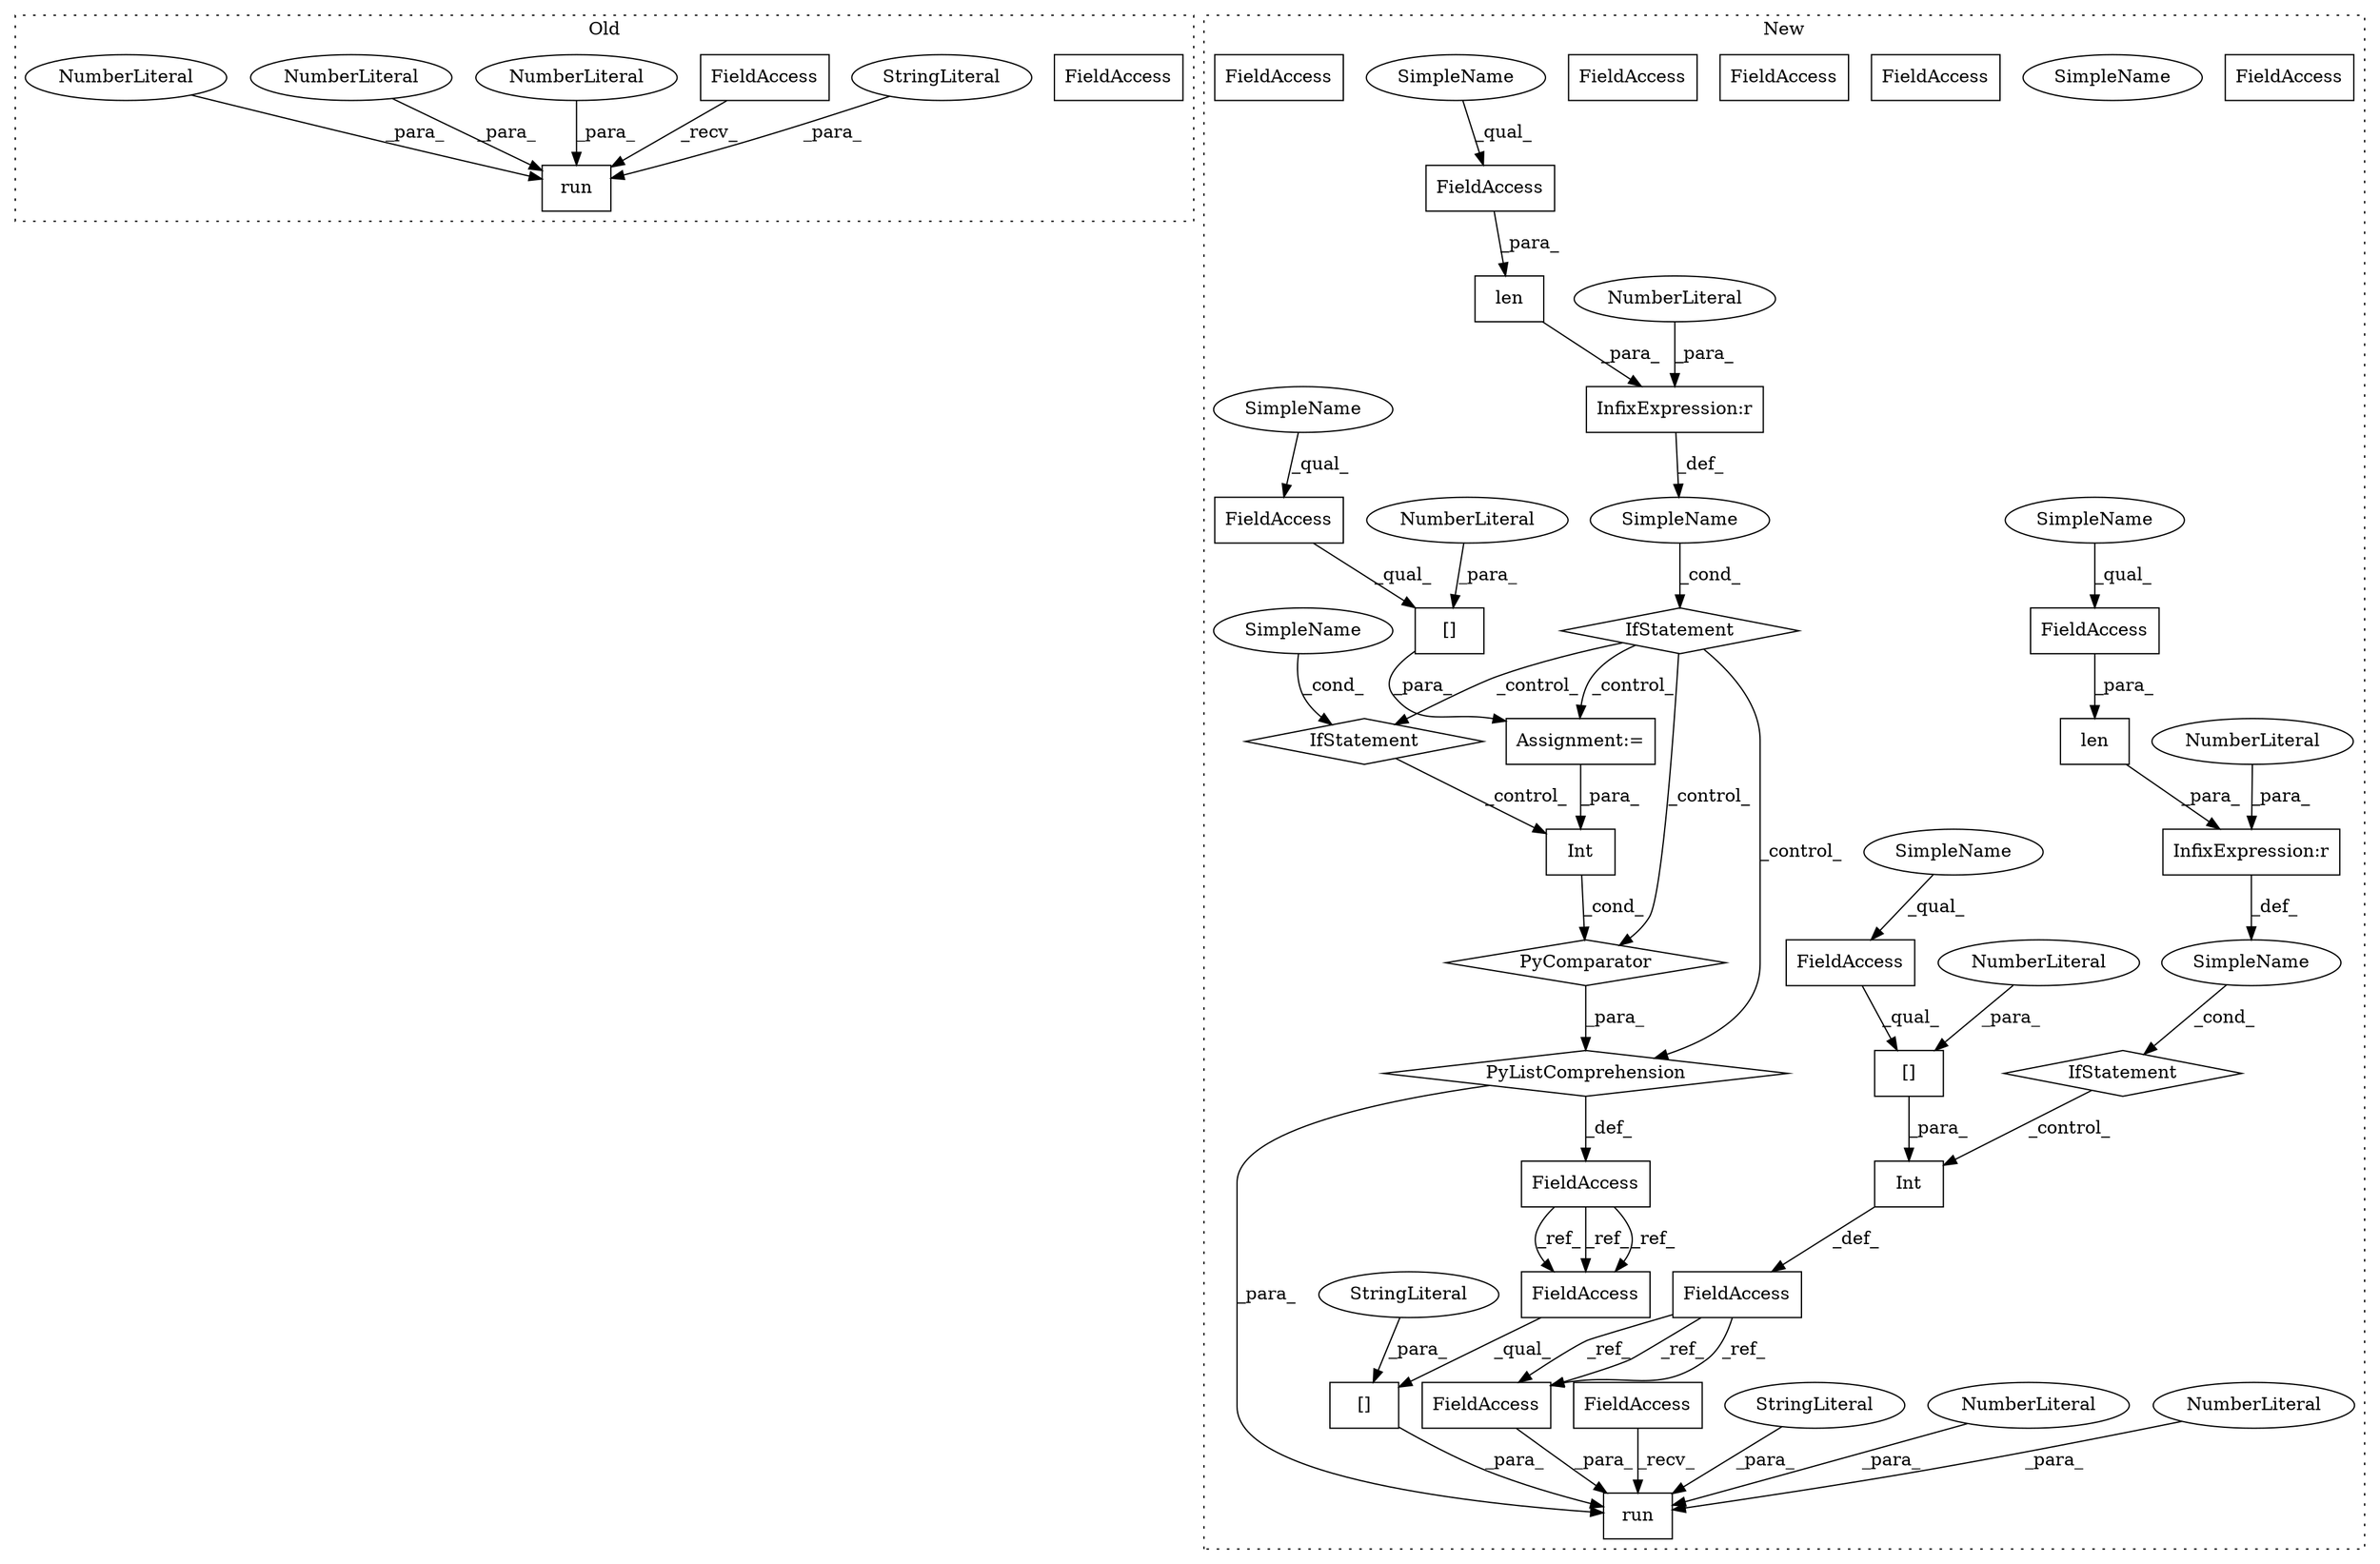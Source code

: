 digraph G {
subgraph cluster0 {
1 [label="run" a="32" s="2081,2126" l="4,1" shape="box"];
6 [label="FieldAccess" a="22" s="2072" l="8" shape="box"];
20 [label="NumberLiteral" a="34" s="2087" l="4" shape="ellipse"];
21 [label="NumberLiteral" a="34" s="2085" l="1" shape="ellipse"];
22 [label="NumberLiteral" a="34" s="2092" l="1" shape="ellipse"];
41 [label="StringLiteral" a="45" s="2094" l="13" shape="ellipse"];
43 [label="FieldAccess" a="22" s="2072" l="8" shape="box"];
label = "Old";
style="dotted";
}
subgraph cluster1 {
2 [label="len" a="32" s="2144,2156" l="4,1" shape="box"];
3 [label="FieldAccess" a="22" s="2148" l="8" shape="box"];
4 [label="IfStatement" a="25" s="2163" l="3" shape="diamond"];
5 [label="InfixExpression:r" a="27" s="2157" l="4" shape="box"];
7 [label="NumberLiteral" a="34" s="2161" l="1" shape="ellipse"];
8 [label="SimpleName" a="42" s="" l="" shape="ellipse"];
9 [label="Assignment:=" a="7" s="2268" l="30" shape="box"];
10 [label="FieldAccess" a="22" s="2133" l="8" shape="box"];
11 [label="FieldAccess" a="22" s="2351" l="8" shape="box"];
12 [label="FieldAccess" a="22" s="2114" l="8" shape="box"];
13 [label="[]" a="2" s="2114,2124" l="9,1" shape="box"];
14 [label="FieldAccess" a="22" s="2278" l="8" shape="box"];
15 [label="NumberLiteral" a="34" s="2123" l="1" shape="ellipse"];
16 [label="PyComparator" a="113" s="2268" l="30" shape="diamond"];
17 [label="[]" a="2" s="2278,2288" l="9,1" shape="box"];
18 [label="NumberLiteral" a="34" s="2287" l="1" shape="ellipse"];
19 [label="[]" a="2" s="2351,2385" l="9,1" shape="box"];
23 [label="FieldAccess" a="22" s="2088" l="8" shape="box"];
24 [label="len" a="32" s="2084,2096" l="4,1" shape="box"];
25 [label="InfixExpression:r" a="27" s="2097" l="4" shape="box"];
26 [label="NumberLiteral" a="34" s="2101" l="1" shape="ellipse"];
27 [label="IfStatement" a="25" s="2268" l="30" shape="diamond"];
28 [label="SimpleName" a="42" s="2293" l="5" shape="ellipse"];
29 [label="Int" a="32" s="2198,2206" l="4,1" shape="box"];
30 [label="IfStatement" a="25" s="2103" l="3" shape="diamond"];
31 [label="SimpleName" a="42" s="" l="" shape="ellipse"];
32 [label="Int" a="32" s="2110,2125" l="4,1" shape="box"];
33 [label="FieldAccess" a="22" s="2072" l="9" shape="box"];
34 [label="FieldAccess" a="22" s="2327" l="9" shape="box"];
35 [label="run" a="32" s="2316,2386" l="4,1" shape="box"];
36 [label="NumberLiteral" a="34" s="2322" l="4" shape="ellipse"];
37 [label="NumberLiteral" a="34" s="2320" l="1" shape="ellipse"];
38 [label="FieldAccess" a="22" s="2307" l="8" shape="box"];
39 [label="StringLiteral" a="45" s="2360" l="25" shape="ellipse"];
40 [label="StringLiteral" a="45" s="2337" l="13" shape="ellipse"];
42 [label="PyListComprehension" a="109" s="2198" l="108" shape="diamond"];
44 [label="FieldAccess" a="22" s="2307" l="8" shape="box"];
45 [label="FieldAccess" a="22" s="2351" l="8" shape="box"];
46 [label="SimpleName" a="42" s="2088" l="3" shape="ellipse"];
47 [label="SimpleName" a="42" s="2278" l="3" shape="ellipse"];
48 [label="SimpleName" a="42" s="2148" l="3" shape="ellipse"];
49 [label="SimpleName" a="42" s="2114" l="3" shape="ellipse"];
50 [label="SimpleName" a="42" s="2293" l="5" shape="ellipse"];
51 [label="FieldAccess" a="22" s="2327" l="9" shape="box"];
52 [label="FieldAccess" a="22" s="2327" l="9" shape="box"];
53 [label="FieldAccess" a="22" s="2351" l="8" shape="box"];
label = "New";
style="dotted";
}
2 -> 5 [label="_para_"];
3 -> 2 [label="_para_"];
4 -> 16 [label="_control_"];
4 -> 42 [label="_control_"];
4 -> 27 [label="_control_"];
4 -> 9 [label="_control_"];
5 -> 8 [label="_def_"];
7 -> 5 [label="_para_"];
8 -> 4 [label="_cond_"];
9 -> 29 [label="_para_"];
10 -> 53 [label="_ref_"];
10 -> 53 [label="_ref_"];
10 -> 53 [label="_ref_"];
12 -> 13 [label="_qual_"];
13 -> 32 [label="_para_"];
14 -> 17 [label="_qual_"];
15 -> 13 [label="_para_"];
16 -> 42 [label="_para_"];
17 -> 9 [label="_para_"];
18 -> 17 [label="_para_"];
19 -> 35 [label="_para_"];
20 -> 1 [label="_para_"];
21 -> 1 [label="_para_"];
22 -> 1 [label="_para_"];
23 -> 24 [label="_para_"];
24 -> 25 [label="_para_"];
25 -> 31 [label="_def_"];
26 -> 25 [label="_para_"];
27 -> 29 [label="_control_"];
29 -> 16 [label="_cond_"];
30 -> 32 [label="_control_"];
31 -> 30 [label="_cond_"];
32 -> 33 [label="_def_"];
33 -> 52 [label="_ref_"];
33 -> 52 [label="_ref_"];
33 -> 52 [label="_ref_"];
36 -> 35 [label="_para_"];
37 -> 35 [label="_para_"];
39 -> 19 [label="_para_"];
40 -> 35 [label="_para_"];
41 -> 1 [label="_para_"];
42 -> 10 [label="_def_"];
42 -> 35 [label="_para_"];
43 -> 1 [label="_recv_"];
44 -> 35 [label="_recv_"];
46 -> 23 [label="_qual_"];
47 -> 14 [label="_qual_"];
48 -> 3 [label="_qual_"];
49 -> 12 [label="_qual_"];
50 -> 27 [label="_cond_"];
52 -> 35 [label="_para_"];
53 -> 19 [label="_qual_"];
}